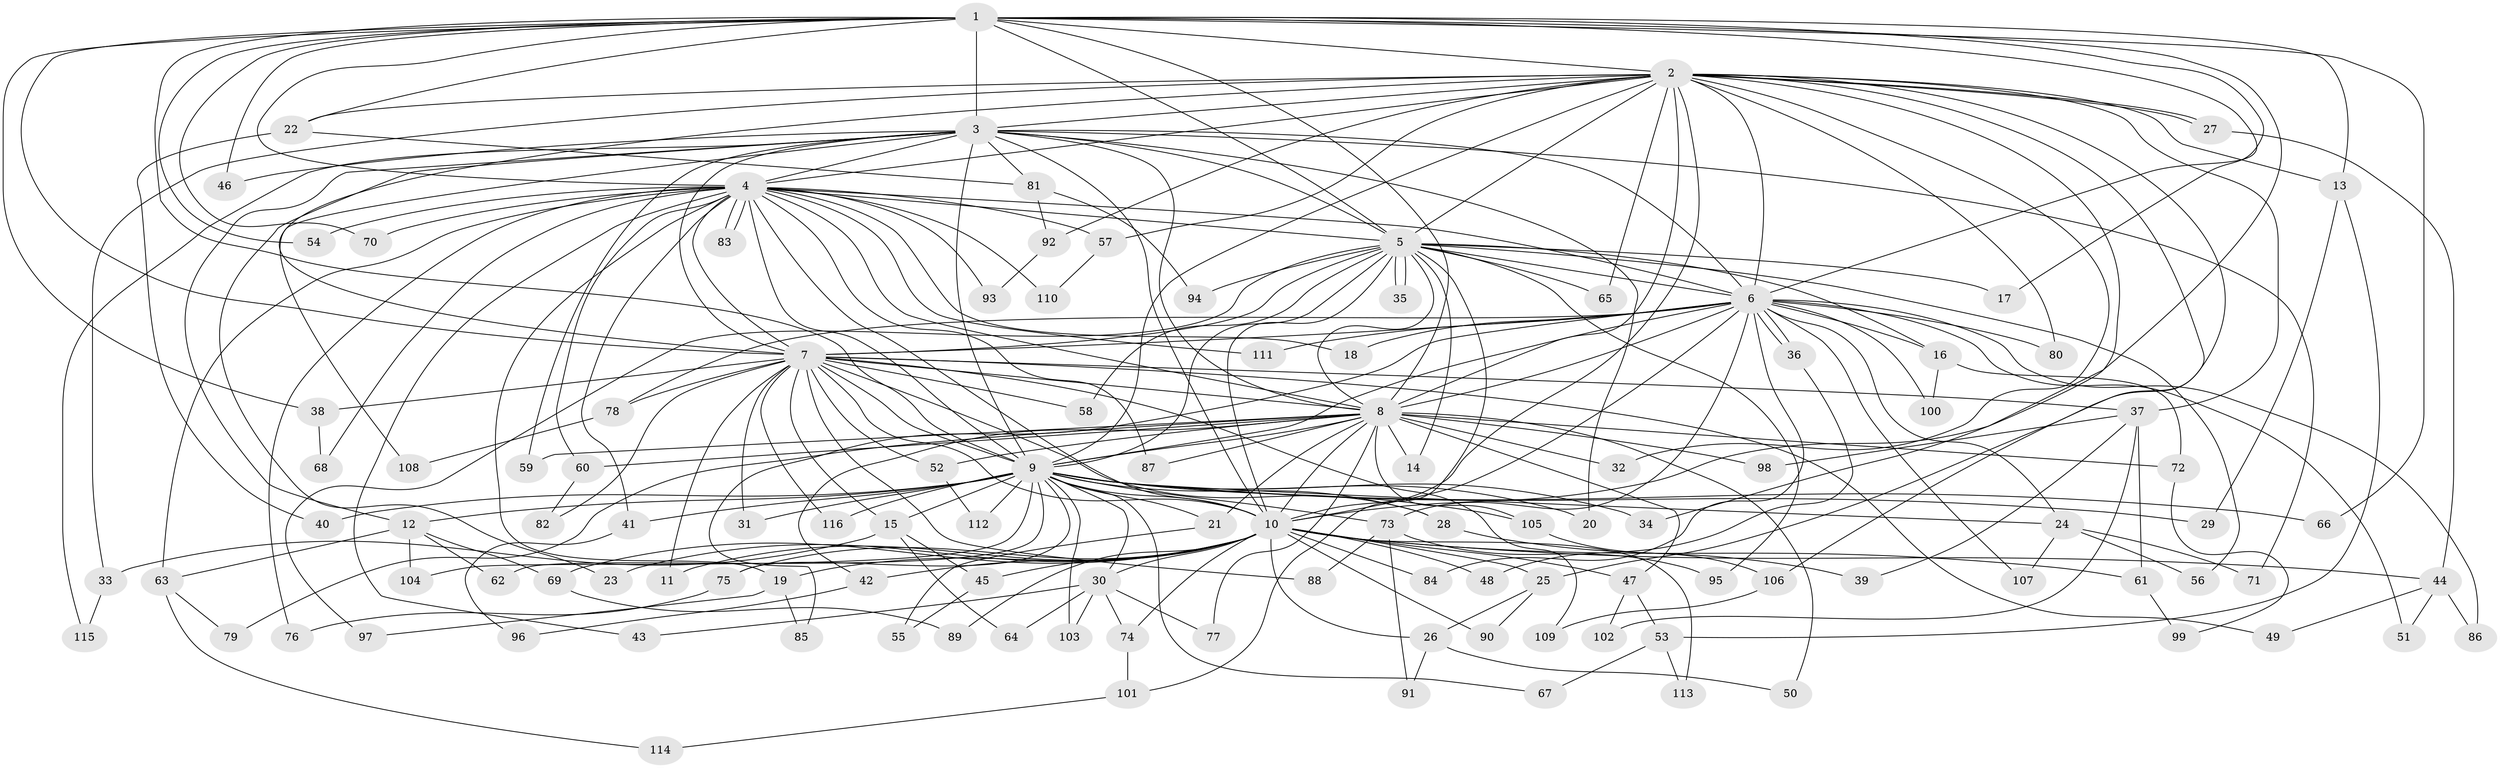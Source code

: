 // coarse degree distribution, {29: 0.011904761904761904, 20: 0.011904761904761904, 16: 0.011904761904761904, 24: 0.011904761904761904, 18: 0.011904761904761904, 22: 0.011904761904761904, 21: 0.011904761904761904, 27: 0.011904761904761904, 25: 0.011904761904761904, 2: 0.4642857142857143, 5: 0.03571428571428571, 4: 0.11904761904761904, 6: 0.023809523809523808, 3: 0.23809523809523808, 7: 0.011904761904761904}
// Generated by graph-tools (version 1.1) at 2025/23/03/03/25 07:23:44]
// undirected, 116 vertices, 257 edges
graph export_dot {
graph [start="1"]
  node [color=gray90,style=filled];
  1;
  2;
  3;
  4;
  5;
  6;
  7;
  8;
  9;
  10;
  11;
  12;
  13;
  14;
  15;
  16;
  17;
  18;
  19;
  20;
  21;
  22;
  23;
  24;
  25;
  26;
  27;
  28;
  29;
  30;
  31;
  32;
  33;
  34;
  35;
  36;
  37;
  38;
  39;
  40;
  41;
  42;
  43;
  44;
  45;
  46;
  47;
  48;
  49;
  50;
  51;
  52;
  53;
  54;
  55;
  56;
  57;
  58;
  59;
  60;
  61;
  62;
  63;
  64;
  65;
  66;
  67;
  68;
  69;
  70;
  71;
  72;
  73;
  74;
  75;
  76;
  77;
  78;
  79;
  80;
  81;
  82;
  83;
  84;
  85;
  86;
  87;
  88;
  89;
  90;
  91;
  92;
  93;
  94;
  95;
  96;
  97;
  98;
  99;
  100;
  101;
  102;
  103;
  104;
  105;
  106;
  107;
  108;
  109;
  110;
  111;
  112;
  113;
  114;
  115;
  116;
  1 -- 2;
  1 -- 3;
  1 -- 4;
  1 -- 5;
  1 -- 6;
  1 -- 7;
  1 -- 8;
  1 -- 9;
  1 -- 10;
  1 -- 13;
  1 -- 17;
  1 -- 22;
  1 -- 38;
  1 -- 46;
  1 -- 54;
  1 -- 66;
  1 -- 70;
  2 -- 3;
  2 -- 4;
  2 -- 5;
  2 -- 6;
  2 -- 7;
  2 -- 8;
  2 -- 9;
  2 -- 10;
  2 -- 13;
  2 -- 22;
  2 -- 25;
  2 -- 27;
  2 -- 27;
  2 -- 32;
  2 -- 33;
  2 -- 34;
  2 -- 37;
  2 -- 57;
  2 -- 65;
  2 -- 80;
  2 -- 92;
  2 -- 106;
  3 -- 4;
  3 -- 5;
  3 -- 6;
  3 -- 7;
  3 -- 8;
  3 -- 9;
  3 -- 10;
  3 -- 12;
  3 -- 20;
  3 -- 23;
  3 -- 46;
  3 -- 59;
  3 -- 71;
  3 -- 81;
  3 -- 108;
  3 -- 115;
  4 -- 5;
  4 -- 6;
  4 -- 7;
  4 -- 8;
  4 -- 9;
  4 -- 10;
  4 -- 18;
  4 -- 19;
  4 -- 41;
  4 -- 43;
  4 -- 54;
  4 -- 57;
  4 -- 60;
  4 -- 63;
  4 -- 68;
  4 -- 70;
  4 -- 76;
  4 -- 83;
  4 -- 83;
  4 -- 87;
  4 -- 93;
  4 -- 110;
  4 -- 111;
  5 -- 6;
  5 -- 7;
  5 -- 8;
  5 -- 9;
  5 -- 10;
  5 -- 14;
  5 -- 16;
  5 -- 17;
  5 -- 35;
  5 -- 35;
  5 -- 56;
  5 -- 58;
  5 -- 65;
  5 -- 94;
  5 -- 95;
  5 -- 97;
  5 -- 101;
  6 -- 7;
  6 -- 8;
  6 -- 9;
  6 -- 10;
  6 -- 16;
  6 -- 18;
  6 -- 24;
  6 -- 36;
  6 -- 36;
  6 -- 51;
  6 -- 73;
  6 -- 78;
  6 -- 80;
  6 -- 84;
  6 -- 85;
  6 -- 86;
  6 -- 100;
  6 -- 107;
  6 -- 111;
  7 -- 8;
  7 -- 9;
  7 -- 10;
  7 -- 11;
  7 -- 15;
  7 -- 28;
  7 -- 31;
  7 -- 37;
  7 -- 38;
  7 -- 49;
  7 -- 52;
  7 -- 58;
  7 -- 78;
  7 -- 82;
  7 -- 88;
  7 -- 109;
  7 -- 116;
  8 -- 9;
  8 -- 10;
  8 -- 14;
  8 -- 21;
  8 -- 32;
  8 -- 42;
  8 -- 47;
  8 -- 50;
  8 -- 52;
  8 -- 59;
  8 -- 60;
  8 -- 72;
  8 -- 77;
  8 -- 79;
  8 -- 87;
  8 -- 98;
  8 -- 105;
  9 -- 10;
  9 -- 12;
  9 -- 15;
  9 -- 20;
  9 -- 21;
  9 -- 24;
  9 -- 28;
  9 -- 29;
  9 -- 30;
  9 -- 31;
  9 -- 34;
  9 -- 40;
  9 -- 41;
  9 -- 62;
  9 -- 66;
  9 -- 67;
  9 -- 73;
  9 -- 75;
  9 -- 103;
  9 -- 104;
  9 -- 105;
  9 -- 112;
  9 -- 116;
  10 -- 11;
  10 -- 19;
  10 -- 23;
  10 -- 25;
  10 -- 26;
  10 -- 30;
  10 -- 42;
  10 -- 44;
  10 -- 45;
  10 -- 47;
  10 -- 48;
  10 -- 61;
  10 -- 69;
  10 -- 74;
  10 -- 75;
  10 -- 84;
  10 -- 89;
  10 -- 90;
  10 -- 113;
  12 -- 62;
  12 -- 63;
  12 -- 69;
  12 -- 104;
  13 -- 29;
  13 -- 53;
  15 -- 33;
  15 -- 45;
  15 -- 64;
  16 -- 72;
  16 -- 100;
  19 -- 85;
  19 -- 97;
  21 -- 55;
  22 -- 40;
  22 -- 81;
  24 -- 56;
  24 -- 71;
  24 -- 107;
  25 -- 26;
  25 -- 90;
  26 -- 50;
  26 -- 91;
  27 -- 44;
  28 -- 39;
  30 -- 43;
  30 -- 64;
  30 -- 74;
  30 -- 77;
  30 -- 103;
  33 -- 115;
  36 -- 48;
  37 -- 39;
  37 -- 61;
  37 -- 98;
  37 -- 102;
  38 -- 68;
  41 -- 96;
  42 -- 96;
  44 -- 49;
  44 -- 51;
  44 -- 86;
  45 -- 55;
  47 -- 53;
  47 -- 102;
  52 -- 112;
  53 -- 67;
  53 -- 113;
  57 -- 110;
  60 -- 82;
  61 -- 99;
  63 -- 79;
  63 -- 114;
  69 -- 89;
  72 -- 99;
  73 -- 88;
  73 -- 91;
  73 -- 95;
  74 -- 101;
  75 -- 76;
  78 -- 108;
  81 -- 92;
  81 -- 94;
  92 -- 93;
  101 -- 114;
  105 -- 106;
  106 -- 109;
}
